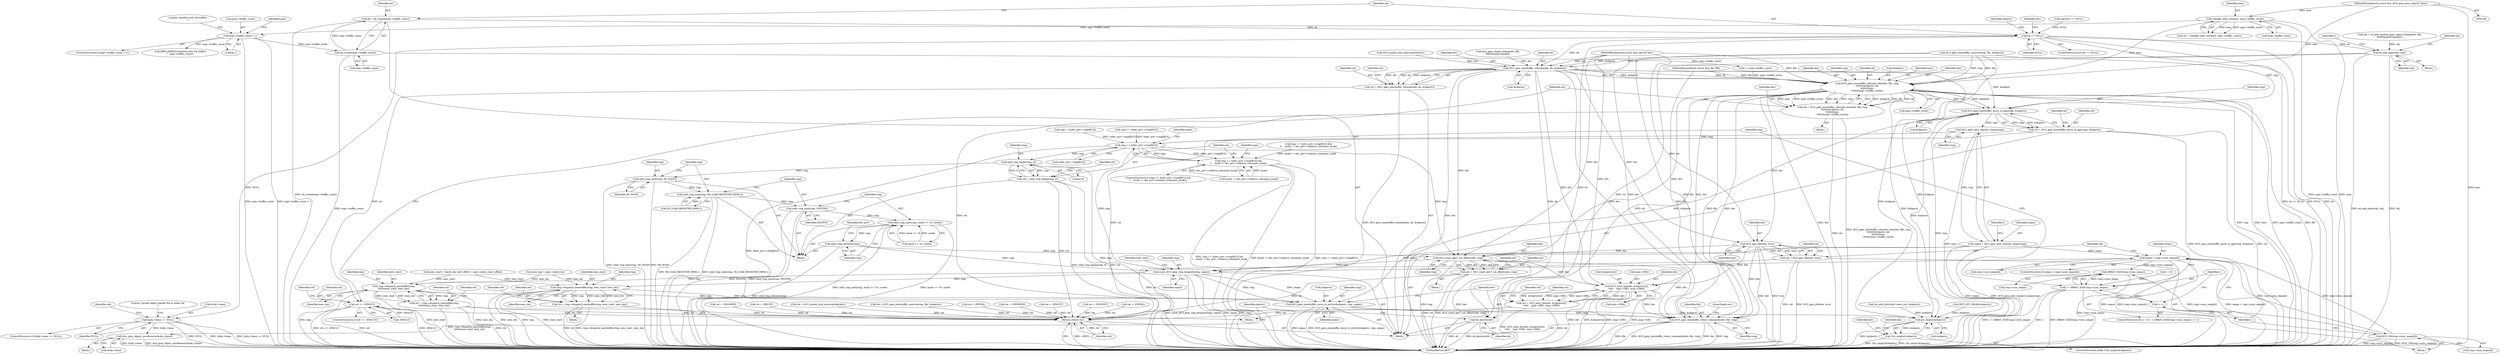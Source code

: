 digraph "0_linux_44afb3a04391a74309d16180d1e4f8386fdfa745@API" {
"1000426" [label="(Call,eb = eb_create(args->buffer_count))"];
"1000428" [label="(Call,eb_create(args->buffer_count))"];
"1000303" [label="(Call,args->buffer_count < 1)"];
"1000148" [label="(Call,validate_exec_list(exec, args->buffer_count))"];
"1000113" [label="(MethodParameterIn,struct drm_i915_gem_exec_object2 *exec)"];
"1000433" [label="(Call,eb == NULL)"];
"1000475" [label="(Call,&obj->base == NULL)"];
"1000819" [label="(Call,drm_gem_object_unreference(&obj->base))"];
"1000541" [label="(Call,eb_add_object(eb, obj))"];
"1000556" [label="(Call,i915_gem_execbuffer_relocate(dev, eb, &objects))"];
"1000554" [label="(Call,ret = i915_gem_execbuffer_relocate(dev, eb, &objects))"];
"1000565" [label="(Call,ret == -EFAULT)"];
"1000832" [label="(Return,return ret;)"];
"1000572" [label="(Call,i915_gem_execbuffer_relocate_slow(dev, file, ring,\n\t\t\t\t\t\t\t\t&objects, eb,\n\t\t\t\t\t\t\t\texec,\n\t\t\t\t\t\t\t\targs->buffer_count))"];
"1000570" [label="(Call,ret = i915_gem_execbuffer_relocate_slow(dev, file, ring,\n\t\t\t\t\t\t\t\t&objects, eb,\n\t\t\t\t\t\t\t\texec,\n\t\t\t\t\t\t\t\targs->buffer_count))"];
"1000616" [label="(Call,i915_gem_execbuffer_move_to_gpu(ring, &objects))"];
"1000614" [label="(Call,ret = i915_gem_execbuffer_move_to_gpu(ring, &objects))"];
"1000625" [label="(Call,i915_gem_next_request_seqno(ring))"];
"1000623" [label="(Call,seqno = i915_gem_next_request_seqno(ring))"];
"1000641" [label="(Call,seqno < ring->sync_seqno[i])"];
"1000633" [label="(Call,ARRAY_SIZE(ring->sync_seqno))"];
"1000631" [label="(Call,i < ARRAY_SIZE(ring->sync_seqno))"];
"1000637" [label="(Call,i++)"];
"1000657" [label="(Call,BUG_ON(ring->sync_seqno[i]))"];
"1000726" [label="(Call,trace_i915_gem_ring_dispatch(ring, seqno))"];
"1000777" [label="(Call,ring->dispatch_execbuffer(ring,\n\t\t\t\t\t\t\texec_start, exec_len))"];
"1000775" [label="(Call,ret = ring->dispatch_execbuffer(ring,\n\t\t\t\t\t\t\texec_start, exec_len))"];
"1000795" [label="(Call,i915_gem_execbuffer_move_to_active(&objects, ring, seqno))"];
"1000800" [label="(Call,i915_gem_execbuffer_retire_commands(dev, file, ring))"];
"1000809" [label="(Call,list_empty(&objects))"];
"1000808" [label="(Call,!list_empty(&objects))"];
"1000788" [label="(Call,ring->dispatch_execbuffer(ring, exec_start, exec_len))"];
"1000786" [label="(Call,ret = ring->dispatch_execbuffer(ring, exec_start, exec_len))"];
"1000665" [label="(Call,ring == &dev_priv->ring[RCS])"];
"1000664" [label="(Call,ring == &dev_priv->ring[RCS] &&\n\t    mode != dev_priv->relative_constants_mode)"];
"1000681" [label="(Call,intel_ring_begin(ring, 4))"];
"1000679" [label="(Call,ret = intel_ring_begin(ring, 4))"];
"1000687" [label="(Call,intel_ring_emit(ring, MI_NOOP))"];
"1000690" [label="(Call,intel_ring_emit(ring, MI_LOAD_REGISTER_IMM(1)))"];
"1000694" [label="(Call,intel_ring_emit(ring, INSTPM))"];
"1000697" [label="(Call,intel_ring_emit(ring, mask << 16 | mode))"];
"1000704" [label="(Call,intel_ring_advance(ring))"];
"1000720" [label="(Call,i915_reset_gen7_sol_offsets(dev, ring))"];
"1000718" [label="(Call,ret = i915_reset_gen7_sol_offsets(dev, ring))"];
"1000760" [label="(Call,i915_emit_box(dev, &cliprects[i],\n\t\t\t\t\t    args->DR1, args->DR4))"];
"1000758" [label="(Call,ret = i915_emit_box(dev, &cliprects[i],\n\t\t\t\t\t    args->DR1, args->DR4))"];
"1000651" [label="(Call,i915_gpu_idle(dev, true))"];
"1000649" [label="(Call,ret = i915_gpu_idle(dev, true))"];
"1000805" [label="(Call,eb_destroy(eb))"];
"1000440" [label="(Identifier,dev)"];
"1000429" [label="(Call,args->buffer_count)"];
"1000573" [label="(Identifier,dev)"];
"1000776" [label="(Identifier,ret)"];
"1000680" [label="(Identifier,ret)"];
"1000796" [label="(Call,&objects)"];
"1000708" [label="(Identifier,dev_priv)"];
"1000798" [label="(Identifier,ring)"];
"1000806" [label="(Identifier,eb)"];
"1000447" [label="(Call,INIT_LIST_HEAD(&objects))"];
"1000558" [label="(Identifier,eb)"];
"1000811" [label="(Identifier,objects)"];
"1000564" [label="(ControlStructure,if (ret == -EFAULT))"];
"1000435" [label="(Identifier,NULL)"];
"1000602" [label="(Call,ret = -EINVAL)"];
"1000617" [label="(Identifier,ring)"];
"1000626" [label="(Identifier,ring)"];
"1000809" [label="(Call,list_empty(&objects))"];
"1000404" [label="(Call,i915_mutex_lock_interruptible(dev))"];
"1000705" [label="(Identifier,ring)"];
"1000699" [label="(Call,mask << 16 | mode)"];
"1000689" [label="(Identifier,MI_NOOP)"];
"1000442" [label="(Call,ret = -ENOMEM)"];
"1000634" [label="(Call,ring->sync_seqno)"];
"1000310" [label="(Literal,\"execbuf with %d buffers\n\")"];
"1000718" [label="(Call,ret = i915_reset_gen7_sol_offsets(dev, ring))"];
"1000433" [label="(Call,eb == NULL)"];
"1000780" [label="(Identifier,exec_len)"];
"1000500" [label="(Identifier,obj)"];
"1000309" [label="(Call,DRM_DEBUG(\"execbuf with %d buffers\n\", args->buffer_count))"];
"1000812" [label="(Block,)"];
"1000588" [label="(Identifier,dev)"];
"1000726" [label="(Call,trace_i915_gem_ring_dispatch(ring, seqno))"];
"1000789" [label="(Identifier,ring)"];
"1000810" [label="(Call,&objects)"];
"1000805" [label="(Call,eb_destroy(eb))"];
"1000565" [label="(Call,ret == -EFAULT)"];
"1000146" [label="(Call,ret = validate_exec_list(exec, args->buffer_count))"];
"1000690" [label="(Call,intel_ring_emit(ring, MI_LOAD_REGISTER_IMM(1)))"];
"1000681" [label="(Call,intel_ring_begin(ring, 4))"];
"1000730" [label="(Identifier,exec_start)"];
"1000574" [label="(Identifier,file)"];
"1000543" [label="(Identifier,obj)"];
"1000109" [label="(MethodParameterIn,struct drm_device *dev)"];
"1000475" [label="(Call,&obj->base == NULL)"];
"1000111" [label="(MethodParameterIn,struct drm_file *file)"];
"1000546" [label="(Call,i915_gem_execbuffer_reserve(ring, file, &objects))"];
"1000641" [label="(Call,seqno < ring->sync_seqno[i])"];
"1000370" [label="(Call,cliprects == NULL)"];
"1000575" [label="(Identifier,ring)"];
"1000559" [label="(Call,&objects)"];
"1000113" [label="(MethodParameterIn,struct drm_i915_gem_exec_object2 *exec)"];
"1000695" [label="(Identifier,ring)"];
"1000460" [label="(Identifier,i)"];
"1000692" [label="(Call,MI_LOAD_REGISTER_IMM(1))"];
"1000397" [label="(Call,ret = -EFAULT)"];
"1000793" [label="(Identifier,ret)"];
"1000762" [label="(Call,&cliprects[i])"];
"1000817" [label="(Identifier,obj)"];
"1000717" [label="(Block,)"];
"1000785" [label="(Block,)"];
"1000427" [label="(Identifier,eb)"];
"1000555" [label="(Identifier,ret)"];
"1000803" [label="(Identifier,ring)"];
"1000722" [label="(Identifier,ring)"];
"1000556" [label="(Call,i915_gem_execbuffer_relocate(dev, eb, &objects))"];
"1000769" [label="(Call,args->DR4)"];
"1000766" [label="(Call,args->DR1)"];
"1000799" [label="(Identifier,seqno)"];
"1000307" [label="(Literal,1)"];
"1000679" [label="(Call,ret = intel_ring_begin(ring, 4))"];
"1000650" [label="(Identifier,ret)"];
"1000827" [label="(Identifier,dev)"];
"1000788" [label="(Call,ring->dispatch_execbuffer(ring, exec_start, exec_len))"];
"1000643" [label="(Call,ring->sync_seqno[i])"];
"1000834" [label="(MethodReturn,RET)"];
"1000791" [label="(Identifier,exec_len)"];
"1000698" [label="(Identifier,ring)"];
"1000616" [label="(Call,i915_gem_execbuffer_move_to_gpu(ring, &objects))"];
"1000304" [label="(Call,args->buffer_count)"];
"1000567" [label="(Call,-EFAULT)"];
"1000571" [label="(Identifier,ret)"];
"1000490" [label="(Call,ret = -ENOENT)"];
"1000633" [label="(Call,ARRAY_SIZE(ring->sync_seqno))"];
"1000714" [label="(Identifier,args)"];
"1000628" [label="(Call,i = 0)"];
"1000557" [label="(Identifier,dev)"];
"1000779" [label="(Identifier,exec_start)"];
"1000697" [label="(Call,intel_ring_emit(ring, mask << 16 | mode))"];
"1000631" [label="(Call,i < ARRAY_SIZE(ring->sync_seqno))"];
"1000578" [label="(Identifier,eb)"];
"1000640" [label="(ControlStructure,if (seqno < ring->sync_seqno[i]))"];
"1000720" [label="(Call,i915_reset_gen7_sol_offsets(dev, ring))"];
"1000666" [label="(Identifier,ring)"];
"1000483" [label="(Literal,\"Invalid object handle %d at index %d\n\")"];
"1000651" [label="(Call,i915_gpu_idle(dev, true))"];
"1000149" [label="(Identifier,exec)"];
"1000775" [label="(Call,ret = ring->dispatch_execbuffer(ring,\n\t\t\t\t\t\t\texec_start, exec_len))"];
"1000773" [label="(Identifier,ret)"];
"1000632" [label="(Identifier,i)"];
"1000800" [label="(Call,i915_gem_execbuffer_retire_commands(dev, file, ring))"];
"1000685" [label="(Identifier,ret)"];
"1000570" [label="(Call,ret = i915_gem_execbuffer_relocate_slow(dev, file, ring,\n\t\t\t\t\t\t\t\t&objects, eb,\n\t\t\t\t\t\t\t\texec,\n\t\t\t\t\t\t\t\targs->buffer_count))"];
"1000476" [label="(Call,&obj->base)"];
"1000512" [label="(Call,ret = -EINVAL)"];
"1000808" [label="(Call,!list_empty(&objects))"];
"1000757" [label="(Block,)"];
"1000802" [label="(Identifier,file)"];
"1000474" [label="(ControlStructure,if (&obj->base == NULL))"];
"1000629" [label="(Identifier,i)"];
"1000674" [label="(Identifier,mode)"];
"1000614" [label="(Call,ret = i915_gem_execbuffer_move_to_gpu(ring, &objects))"];
"1000667" [label="(Call,&dev_priv->ring[RCS])"];
"1000454" [label="(Call,i < args->buffer_count)"];
"1000114" [label="(Block,)"];
"1000758" [label="(Call,ret = i915_emit_box(dev, &cliprects[i],\n\t\t\t\t\t    args->DR1, args->DR4))"];
"1000673" [label="(Call,mode != dev_priv->relative_constants_mode)"];
"1000696" [label="(Identifier,INSTPM)"];
"1000657" [label="(Call,BUG_ON(ring->sync_seqno[i]))"];
"1000461" [label="(Block,)"];
"1000787" [label="(Identifier,ret)"];
"1000648" [label="(Block,)"];
"1000761" [label="(Identifier,dev)"];
"1000804" [label="(JumpTarget,err:)"];
"1000786" [label="(Call,ret = ring->dispatch_execbuffer(ring, exec_start, exec_len))"];
"1000148" [label="(Call,validate_exec_list(exec, args->buffer_count))"];
"1000463" [label="(Call,obj = to_intel_bo(drm_gem_object_lookup(dev, file,\n\t\t\t\t\t\t\texec[i].handle)))"];
"1000704" [label="(Call,intel_ring_advance(ring))"];
"1000820" [label="(Call,&obj->base)"];
"1000325" [label="(Call,ring != &dev_priv->ring[RCS])"];
"1000580" [label="(Call,args->buffer_count)"];
"1000795" [label="(Call,i915_gem_execbuffer_move_to_active(&objects, ring, seqno))"];
"1000790" [label="(Identifier,exec_start)"];
"1000687" [label="(Call,intel_ring_emit(ring, MI_NOOP))"];
"1000426" [label="(Call,eb = eb_create(args->buffer_count))"];
"1000663" [label="(ControlStructure,if (ring == &dev_priv->ring[RCS] &&\n\t    mode != dev_priv->relative_constants_mode))"];
"1000759" [label="(Identifier,ret)"];
"1000832" [label="(Return,return ret;)"];
"1000466" [label="(Call,drm_gem_object_lookup(dev, file,\n\t\t\t\t\t\t\texec[i].handle))"];
"1000449" [label="(Identifier,objects)"];
"1000719" [label="(Identifier,ret)"];
"1000245" [label="(Call,ring == &dev_priv->ring[RCS] &&\n\t\t    mode != dev_priv->relative_constants_mode)"];
"1000738" [label="(Call,exec_len = args->batch_len)"];
"1000664" [label="(Call,ring == &dev_priv->ring[RCS] &&\n\t    mode != dev_priv->relative_constants_mode)"];
"1000655" [label="(Identifier,ret)"];
"1000833" [label="(Identifier,ret)"];
"1000374" [label="(Call,ret = -ENOMEM)"];
"1000432" [label="(ControlStructure,if (eb == NULL))"];
"1000678" [label="(Block,)"];
"1000302" [label="(ControlStructure,if (args->buffer_count < 1))"];
"1000638" [label="(Identifier,i)"];
"1000625" [label="(Call,i915_gem_next_request_seqno(ring))"];
"1000554" [label="(Call,ret = i915_gem_execbuffer_relocate(dev, eb, &objects))"];
"1000642" [label="(Identifier,seqno)"];
"1000658" [label="(Call,ring->sync_seqno[i])"];
"1000517" [label="(Call,list_add_tail(&obj->exec_list, &objects))"];
"1000541" [label="(Call,eb_add_object(eb, obj))"];
"1000801" [label="(Identifier,dev)"];
"1000618" [label="(Call,&objects)"];
"1000627" [label="(ControlStructure,for (i = 0; i < ARRAY_SIZE(ring->sync_seqno); i++))"];
"1000572" [label="(Call,i915_gem_execbuffer_relocate_slow(dev, file, ring,\n\t\t\t\t\t\t\t\t&objects, eb,\n\t\t\t\t\t\t\t\texec,\n\t\t\t\t\t\t\t\targs->buffer_count))"];
"1000480" [label="(Identifier,NULL)"];
"1000428" [label="(Call,eb_create(args->buffer_count))"];
"1000542" [label="(Identifier,eb)"];
"1000615" [label="(Identifier,ret)"];
"1000682" [label="(Identifier,ring)"];
"1000694" [label="(Call,intel_ring_emit(ring, INSTPM))"];
"1000591" [label="(Identifier,ret)"];
"1000649" [label="(Call,ret = i915_gpu_idle(dev, true))"];
"1000652" [label="(Identifier,dev)"];
"1000782" [label="(Identifier,ret)"];
"1000421" [label="(Call,ret = -EBUSY)"];
"1000402" [label="(Call,ret = i915_mutex_lock_interruptible(dev))"];
"1000569" [label="(Block,)"];
"1000724" [label="(Identifier,ret)"];
"1000807" [label="(ControlStructure,while (!list_empty(&objects)))"];
"1000303" [label="(Call,args->buffer_count < 1)"];
"1000623" [label="(Call,seqno = i915_gem_next_request_seqno(ring))"];
"1000691" [label="(Identifier,ring)"];
"1000729" [label="(Call,exec_start = batch_obj->gtt_offset + args->batch_start_offset)"];
"1000665" [label="(Call,ring == &dev_priv->ring[RCS])"];
"1000777" [label="(Call,ring->dispatch_execbuffer(ring,\n\t\t\t\t\t\t\texec_start, exec_len))"];
"1000637" [label="(Call,i++)"];
"1000576" [label="(Call,&objects)"];
"1000760" [label="(Call,i915_emit_box(dev, &cliprects[i],\n\t\t\t\t\t    args->DR1, args->DR4))"];
"1000624" [label="(Identifier,seqno)"];
"1000728" [label="(Identifier,seqno)"];
"1000721" [label="(Identifier,dev)"];
"1000562" [label="(Identifier,ret)"];
"1000150" [label="(Call,args->buffer_count)"];
"1000688" [label="(Identifier,ring)"];
"1000727" [label="(Identifier,ring)"];
"1000566" [label="(Identifier,ret)"];
"1000434" [label="(Identifier,eb)"];
"1000653" [label="(Identifier,true)"];
"1000819" [label="(Call,drm_gem_object_unreference(&obj->base))"];
"1000621" [label="(Identifier,ret)"];
"1000320" [label="(Identifier,args)"];
"1000778" [label="(Identifier,ring)"];
"1000246" [label="(Call,ring == &dev_priv->ring[RCS])"];
"1000544" [label="(Call,ret = i915_gem_execbuffer_reserve(ring, file, &objects))"];
"1000579" [label="(Identifier,exec)"];
"1000683" [label="(Literal,4)"];
"1000426" -> "1000114"  [label="AST: "];
"1000426" -> "1000428"  [label="CFG: "];
"1000427" -> "1000426"  [label="AST: "];
"1000428" -> "1000426"  [label="AST: "];
"1000434" -> "1000426"  [label="CFG: "];
"1000426" -> "1000834"  [label="DDG: eb_create(args->buffer_count)"];
"1000428" -> "1000426"  [label="DDG: args->buffer_count"];
"1000426" -> "1000433"  [label="DDG: eb"];
"1000428" -> "1000429"  [label="CFG: "];
"1000429" -> "1000428"  [label="AST: "];
"1000428" -> "1000834"  [label="DDG: args->buffer_count"];
"1000303" -> "1000428"  [label="DDG: args->buffer_count"];
"1000428" -> "1000454"  [label="DDG: args->buffer_count"];
"1000303" -> "1000302"  [label="AST: "];
"1000303" -> "1000307"  [label="CFG: "];
"1000304" -> "1000303"  [label="AST: "];
"1000307" -> "1000303"  [label="AST: "];
"1000310" -> "1000303"  [label="CFG: "];
"1000320" -> "1000303"  [label="CFG: "];
"1000303" -> "1000834"  [label="DDG: args->buffer_count"];
"1000303" -> "1000834"  [label="DDG: args->buffer_count < 1"];
"1000148" -> "1000303"  [label="DDG: args->buffer_count"];
"1000303" -> "1000309"  [label="DDG: args->buffer_count"];
"1000148" -> "1000146"  [label="AST: "];
"1000148" -> "1000150"  [label="CFG: "];
"1000149" -> "1000148"  [label="AST: "];
"1000150" -> "1000148"  [label="AST: "];
"1000146" -> "1000148"  [label="CFG: "];
"1000148" -> "1000834"  [label="DDG: exec"];
"1000148" -> "1000834"  [label="DDG: args->buffer_count"];
"1000148" -> "1000146"  [label="DDG: exec"];
"1000148" -> "1000146"  [label="DDG: args->buffer_count"];
"1000113" -> "1000148"  [label="DDG: exec"];
"1000148" -> "1000572"  [label="DDG: exec"];
"1000113" -> "1000108"  [label="AST: "];
"1000113" -> "1000834"  [label="DDG: exec"];
"1000113" -> "1000572"  [label="DDG: exec"];
"1000433" -> "1000432"  [label="AST: "];
"1000433" -> "1000435"  [label="CFG: "];
"1000434" -> "1000433"  [label="AST: "];
"1000435" -> "1000433"  [label="AST: "];
"1000440" -> "1000433"  [label="CFG: "];
"1000449" -> "1000433"  [label="CFG: "];
"1000433" -> "1000834"  [label="DDG: eb"];
"1000433" -> "1000834"  [label="DDG: eb == NULL"];
"1000433" -> "1000834"  [label="DDG: NULL"];
"1000370" -> "1000433"  [label="DDG: NULL"];
"1000433" -> "1000475"  [label="DDG: NULL"];
"1000433" -> "1000541"  [label="DDG: eb"];
"1000433" -> "1000556"  [label="DDG: eb"];
"1000433" -> "1000805"  [label="DDG: eb"];
"1000475" -> "1000474"  [label="AST: "];
"1000475" -> "1000480"  [label="CFG: "];
"1000476" -> "1000475"  [label="AST: "];
"1000480" -> "1000475"  [label="AST: "];
"1000483" -> "1000475"  [label="CFG: "];
"1000500" -> "1000475"  [label="CFG: "];
"1000475" -> "1000834"  [label="DDG: &obj->base"];
"1000475" -> "1000834"  [label="DDG: &obj->base == NULL"];
"1000475" -> "1000834"  [label="DDG: NULL"];
"1000475" -> "1000819"  [label="DDG: &obj->base"];
"1000819" -> "1000812"  [label="AST: "];
"1000819" -> "1000820"  [label="CFG: "];
"1000820" -> "1000819"  [label="AST: "];
"1000811" -> "1000819"  [label="CFG: "];
"1000819" -> "1000834"  [label="DDG: &obj->base"];
"1000819" -> "1000834"  [label="DDG: drm_gem_object_unreference(&obj->base)"];
"1000541" -> "1000461"  [label="AST: "];
"1000541" -> "1000543"  [label="CFG: "];
"1000542" -> "1000541"  [label="AST: "];
"1000543" -> "1000541"  [label="AST: "];
"1000460" -> "1000541"  [label="CFG: "];
"1000541" -> "1000834"  [label="DDG: obj"];
"1000541" -> "1000834"  [label="DDG: eb_add_object(eb, obj)"];
"1000463" -> "1000541"  [label="DDG: obj"];
"1000541" -> "1000556"  [label="DDG: eb"];
"1000541" -> "1000805"  [label="DDG: eb"];
"1000556" -> "1000554"  [label="AST: "];
"1000556" -> "1000559"  [label="CFG: "];
"1000557" -> "1000556"  [label="AST: "];
"1000558" -> "1000556"  [label="AST: "];
"1000559" -> "1000556"  [label="AST: "];
"1000554" -> "1000556"  [label="CFG: "];
"1000556" -> "1000834"  [label="DDG: dev"];
"1000556" -> "1000554"  [label="DDG: dev"];
"1000556" -> "1000554"  [label="DDG: eb"];
"1000556" -> "1000554"  [label="DDG: &objects"];
"1000404" -> "1000556"  [label="DDG: dev"];
"1000466" -> "1000556"  [label="DDG: dev"];
"1000109" -> "1000556"  [label="DDG: dev"];
"1000546" -> "1000556"  [label="DDG: &objects"];
"1000556" -> "1000572"  [label="DDG: dev"];
"1000556" -> "1000572"  [label="DDG: &objects"];
"1000556" -> "1000572"  [label="DDG: eb"];
"1000556" -> "1000616"  [label="DDG: &objects"];
"1000556" -> "1000651"  [label="DDG: dev"];
"1000556" -> "1000720"  [label="DDG: dev"];
"1000556" -> "1000760"  [label="DDG: dev"];
"1000556" -> "1000800"  [label="DDG: dev"];
"1000556" -> "1000805"  [label="DDG: eb"];
"1000556" -> "1000809"  [label="DDG: &objects"];
"1000554" -> "1000114"  [label="AST: "];
"1000555" -> "1000554"  [label="AST: "];
"1000562" -> "1000554"  [label="CFG: "];
"1000554" -> "1000834"  [label="DDG: i915_gem_execbuffer_relocate(dev, eb, &objects)"];
"1000554" -> "1000565"  [label="DDG: ret"];
"1000565" -> "1000564"  [label="AST: "];
"1000565" -> "1000567"  [label="CFG: "];
"1000566" -> "1000565"  [label="AST: "];
"1000567" -> "1000565"  [label="AST: "];
"1000571" -> "1000565"  [label="CFG: "];
"1000591" -> "1000565"  [label="CFG: "];
"1000565" -> "1000834"  [label="DDG: ret"];
"1000565" -> "1000834"  [label="DDG: -EFAULT"];
"1000565" -> "1000834"  [label="DDG: ret == -EFAULT"];
"1000567" -> "1000565"  [label="DDG: EFAULT"];
"1000565" -> "1000832"  [label="DDG: ret"];
"1000832" -> "1000114"  [label="AST: "];
"1000832" -> "1000833"  [label="CFG: "];
"1000833" -> "1000832"  [label="AST: "];
"1000834" -> "1000832"  [label="CFG: "];
"1000832" -> "1000834"  [label="DDG: <RET>"];
"1000833" -> "1000832"  [label="DDG: ret"];
"1000649" -> "1000832"  [label="DDG: ret"];
"1000374" -> "1000832"  [label="DDG: ret"];
"1000570" -> "1000832"  [label="DDG: ret"];
"1000512" -> "1000832"  [label="DDG: ret"];
"1000402" -> "1000832"  [label="DDG: ret"];
"1000421" -> "1000832"  [label="DDG: ret"];
"1000786" -> "1000832"  [label="DDG: ret"];
"1000758" -> "1000832"  [label="DDG: ret"];
"1000718" -> "1000832"  [label="DDG: ret"];
"1000544" -> "1000832"  [label="DDG: ret"];
"1000602" -> "1000832"  [label="DDG: ret"];
"1000442" -> "1000832"  [label="DDG: ret"];
"1000397" -> "1000832"  [label="DDG: ret"];
"1000775" -> "1000832"  [label="DDG: ret"];
"1000679" -> "1000832"  [label="DDG: ret"];
"1000614" -> "1000832"  [label="DDG: ret"];
"1000490" -> "1000832"  [label="DDG: ret"];
"1000572" -> "1000570"  [label="AST: "];
"1000572" -> "1000580"  [label="CFG: "];
"1000573" -> "1000572"  [label="AST: "];
"1000574" -> "1000572"  [label="AST: "];
"1000575" -> "1000572"  [label="AST: "];
"1000576" -> "1000572"  [label="AST: "];
"1000578" -> "1000572"  [label="AST: "];
"1000579" -> "1000572"  [label="AST: "];
"1000580" -> "1000572"  [label="AST: "];
"1000570" -> "1000572"  [label="CFG: "];
"1000572" -> "1000834"  [label="DDG: ring"];
"1000572" -> "1000834"  [label="DDG: exec"];
"1000572" -> "1000834"  [label="DDG: args->buffer_count"];
"1000572" -> "1000834"  [label="DDG: file"];
"1000572" -> "1000834"  [label="DDG: dev"];
"1000572" -> "1000570"  [label="DDG: &objects"];
"1000572" -> "1000570"  [label="DDG: file"];
"1000572" -> "1000570"  [label="DDG: eb"];
"1000572" -> "1000570"  [label="DDG: exec"];
"1000572" -> "1000570"  [label="DDG: args->buffer_count"];
"1000572" -> "1000570"  [label="DDG: dev"];
"1000572" -> "1000570"  [label="DDG: ring"];
"1000109" -> "1000572"  [label="DDG: dev"];
"1000546" -> "1000572"  [label="DDG: file"];
"1000546" -> "1000572"  [label="DDG: ring"];
"1000111" -> "1000572"  [label="DDG: file"];
"1000454" -> "1000572"  [label="DDG: args->buffer_count"];
"1000572" -> "1000616"  [label="DDG: ring"];
"1000572" -> "1000616"  [label="DDG: &objects"];
"1000572" -> "1000651"  [label="DDG: dev"];
"1000572" -> "1000720"  [label="DDG: dev"];
"1000572" -> "1000760"  [label="DDG: dev"];
"1000572" -> "1000800"  [label="DDG: dev"];
"1000572" -> "1000800"  [label="DDG: file"];
"1000572" -> "1000805"  [label="DDG: eb"];
"1000572" -> "1000809"  [label="DDG: &objects"];
"1000570" -> "1000569"  [label="AST: "];
"1000571" -> "1000570"  [label="AST: "];
"1000588" -> "1000570"  [label="CFG: "];
"1000570" -> "1000834"  [label="DDG: ret"];
"1000570" -> "1000834"  [label="DDG: i915_gem_execbuffer_relocate_slow(dev, file, ring,\n\t\t\t\t\t\t\t\t&objects, eb,\n\t\t\t\t\t\t\t\texec,\n\t\t\t\t\t\t\t\targs->buffer_count)"];
"1000616" -> "1000614"  [label="AST: "];
"1000616" -> "1000618"  [label="CFG: "];
"1000617" -> "1000616"  [label="AST: "];
"1000618" -> "1000616"  [label="AST: "];
"1000614" -> "1000616"  [label="CFG: "];
"1000616" -> "1000834"  [label="DDG: ring"];
"1000616" -> "1000614"  [label="DDG: ring"];
"1000616" -> "1000614"  [label="DDG: &objects"];
"1000546" -> "1000616"  [label="DDG: ring"];
"1000616" -> "1000625"  [label="DDG: ring"];
"1000616" -> "1000795"  [label="DDG: &objects"];
"1000616" -> "1000809"  [label="DDG: &objects"];
"1000614" -> "1000114"  [label="AST: "];
"1000615" -> "1000614"  [label="AST: "];
"1000621" -> "1000614"  [label="CFG: "];
"1000614" -> "1000834"  [label="DDG: i915_gem_execbuffer_move_to_gpu(ring, &objects)"];
"1000614" -> "1000834"  [label="DDG: ret"];
"1000625" -> "1000623"  [label="AST: "];
"1000625" -> "1000626"  [label="CFG: "];
"1000626" -> "1000625"  [label="AST: "];
"1000623" -> "1000625"  [label="CFG: "];
"1000625" -> "1000834"  [label="DDG: ring"];
"1000625" -> "1000623"  [label="DDG: ring"];
"1000625" -> "1000665"  [label="DDG: ring"];
"1000623" -> "1000114"  [label="AST: "];
"1000624" -> "1000623"  [label="AST: "];
"1000629" -> "1000623"  [label="CFG: "];
"1000623" -> "1000834"  [label="DDG: seqno"];
"1000623" -> "1000834"  [label="DDG: i915_gem_next_request_seqno(ring)"];
"1000623" -> "1000641"  [label="DDG: seqno"];
"1000623" -> "1000726"  [label="DDG: seqno"];
"1000641" -> "1000640"  [label="AST: "];
"1000641" -> "1000643"  [label="CFG: "];
"1000642" -> "1000641"  [label="AST: "];
"1000643" -> "1000641"  [label="AST: "];
"1000650" -> "1000641"  [label="CFG: "];
"1000638" -> "1000641"  [label="CFG: "];
"1000641" -> "1000834"  [label="DDG: ring->sync_seqno[i]"];
"1000641" -> "1000834"  [label="DDG: seqno < ring->sync_seqno[i]"];
"1000641" -> "1000834"  [label="DDG: seqno"];
"1000641" -> "1000633"  [label="DDG: ring->sync_seqno[i]"];
"1000657" -> "1000641"  [label="DDG: ring->sync_seqno[i]"];
"1000641" -> "1000657"  [label="DDG: ring->sync_seqno[i]"];
"1000641" -> "1000726"  [label="DDG: seqno"];
"1000633" -> "1000631"  [label="AST: "];
"1000633" -> "1000634"  [label="CFG: "];
"1000634" -> "1000633"  [label="AST: "];
"1000631" -> "1000633"  [label="CFG: "];
"1000633" -> "1000834"  [label="DDG: ring->sync_seqno"];
"1000633" -> "1000631"  [label="DDG: ring->sync_seqno"];
"1000657" -> "1000633"  [label="DDG: ring->sync_seqno[i]"];
"1000631" -> "1000627"  [label="AST: "];
"1000632" -> "1000631"  [label="AST: "];
"1000642" -> "1000631"  [label="CFG: "];
"1000666" -> "1000631"  [label="CFG: "];
"1000631" -> "1000834"  [label="DDG: i"];
"1000631" -> "1000834"  [label="DDG: ARRAY_SIZE(ring->sync_seqno)"];
"1000631" -> "1000834"  [label="DDG: i < ARRAY_SIZE(ring->sync_seqno)"];
"1000637" -> "1000631"  [label="DDG: i"];
"1000628" -> "1000631"  [label="DDG: i"];
"1000631" -> "1000637"  [label="DDG: i"];
"1000637" -> "1000627"  [label="AST: "];
"1000637" -> "1000638"  [label="CFG: "];
"1000638" -> "1000637"  [label="AST: "];
"1000632" -> "1000637"  [label="CFG: "];
"1000657" -> "1000648"  [label="AST: "];
"1000657" -> "1000658"  [label="CFG: "];
"1000658" -> "1000657"  [label="AST: "];
"1000638" -> "1000657"  [label="CFG: "];
"1000657" -> "1000834"  [label="DDG: ring->sync_seqno[i]"];
"1000657" -> "1000834"  [label="DDG: BUG_ON(ring->sync_seqno[i])"];
"1000726" -> "1000114"  [label="AST: "];
"1000726" -> "1000728"  [label="CFG: "];
"1000727" -> "1000726"  [label="AST: "];
"1000728" -> "1000726"  [label="AST: "];
"1000730" -> "1000726"  [label="CFG: "];
"1000726" -> "1000834"  [label="DDG: ring"];
"1000726" -> "1000834"  [label="DDG: trace_i915_gem_ring_dispatch(ring, seqno)"];
"1000726" -> "1000834"  [label="DDG: seqno"];
"1000704" -> "1000726"  [label="DDG: ring"];
"1000665" -> "1000726"  [label="DDG: ring"];
"1000720" -> "1000726"  [label="DDG: ring"];
"1000726" -> "1000777"  [label="DDG: ring"];
"1000726" -> "1000788"  [label="DDG: ring"];
"1000726" -> "1000795"  [label="DDG: ring"];
"1000726" -> "1000795"  [label="DDG: seqno"];
"1000777" -> "1000775"  [label="AST: "];
"1000777" -> "1000780"  [label="CFG: "];
"1000778" -> "1000777"  [label="AST: "];
"1000779" -> "1000777"  [label="AST: "];
"1000780" -> "1000777"  [label="AST: "];
"1000775" -> "1000777"  [label="CFG: "];
"1000777" -> "1000834"  [label="DDG: exec_len"];
"1000777" -> "1000834"  [label="DDG: ring"];
"1000777" -> "1000834"  [label="DDG: exec_start"];
"1000777" -> "1000775"  [label="DDG: ring"];
"1000777" -> "1000775"  [label="DDG: exec_start"];
"1000777" -> "1000775"  [label="DDG: exec_len"];
"1000729" -> "1000777"  [label="DDG: exec_start"];
"1000738" -> "1000777"  [label="DDG: exec_len"];
"1000777" -> "1000795"  [label="DDG: ring"];
"1000775" -> "1000757"  [label="AST: "];
"1000776" -> "1000775"  [label="AST: "];
"1000782" -> "1000775"  [label="CFG: "];
"1000775" -> "1000834"  [label="DDG: ret"];
"1000775" -> "1000834"  [label="DDG: ring->dispatch_execbuffer(ring,\n\t\t\t\t\t\t\texec_start, exec_len)"];
"1000795" -> "1000114"  [label="AST: "];
"1000795" -> "1000799"  [label="CFG: "];
"1000796" -> "1000795"  [label="AST: "];
"1000798" -> "1000795"  [label="AST: "];
"1000799" -> "1000795"  [label="AST: "];
"1000801" -> "1000795"  [label="CFG: "];
"1000795" -> "1000834"  [label="DDG: i915_gem_execbuffer_move_to_active(&objects, ring, seqno)"];
"1000795" -> "1000834"  [label="DDG: seqno"];
"1000788" -> "1000795"  [label="DDG: ring"];
"1000795" -> "1000800"  [label="DDG: ring"];
"1000795" -> "1000809"  [label="DDG: &objects"];
"1000800" -> "1000114"  [label="AST: "];
"1000800" -> "1000803"  [label="CFG: "];
"1000801" -> "1000800"  [label="AST: "];
"1000802" -> "1000800"  [label="AST: "];
"1000803" -> "1000800"  [label="AST: "];
"1000804" -> "1000800"  [label="CFG: "];
"1000800" -> "1000834"  [label="DDG: ring"];
"1000800" -> "1000834"  [label="DDG: file"];
"1000800" -> "1000834"  [label="DDG: i915_gem_execbuffer_retire_commands(dev, file, ring)"];
"1000800" -> "1000834"  [label="DDG: dev"];
"1000651" -> "1000800"  [label="DDG: dev"];
"1000720" -> "1000800"  [label="DDG: dev"];
"1000760" -> "1000800"  [label="DDG: dev"];
"1000109" -> "1000800"  [label="DDG: dev"];
"1000546" -> "1000800"  [label="DDG: file"];
"1000111" -> "1000800"  [label="DDG: file"];
"1000809" -> "1000808"  [label="AST: "];
"1000809" -> "1000810"  [label="CFG: "];
"1000810" -> "1000809"  [label="AST: "];
"1000808" -> "1000809"  [label="CFG: "];
"1000809" -> "1000834"  [label="DDG: &objects"];
"1000809" -> "1000808"  [label="DDG: &objects"];
"1000517" -> "1000809"  [label="DDG: &objects"];
"1000447" -> "1000809"  [label="DDG: &objects"];
"1000546" -> "1000809"  [label="DDG: &objects"];
"1000808" -> "1000807"  [label="AST: "];
"1000817" -> "1000808"  [label="CFG: "];
"1000827" -> "1000808"  [label="CFG: "];
"1000808" -> "1000834"  [label="DDG: !list_empty(&objects)"];
"1000808" -> "1000834"  [label="DDG: list_empty(&objects)"];
"1000788" -> "1000786"  [label="AST: "];
"1000788" -> "1000791"  [label="CFG: "];
"1000789" -> "1000788"  [label="AST: "];
"1000790" -> "1000788"  [label="AST: "];
"1000791" -> "1000788"  [label="AST: "];
"1000786" -> "1000788"  [label="CFG: "];
"1000788" -> "1000834"  [label="DDG: exec_len"];
"1000788" -> "1000834"  [label="DDG: ring"];
"1000788" -> "1000834"  [label="DDG: exec_start"];
"1000788" -> "1000786"  [label="DDG: ring"];
"1000788" -> "1000786"  [label="DDG: exec_start"];
"1000788" -> "1000786"  [label="DDG: exec_len"];
"1000729" -> "1000788"  [label="DDG: exec_start"];
"1000738" -> "1000788"  [label="DDG: exec_len"];
"1000786" -> "1000785"  [label="AST: "];
"1000787" -> "1000786"  [label="AST: "];
"1000793" -> "1000786"  [label="CFG: "];
"1000786" -> "1000834"  [label="DDG: ring->dispatch_execbuffer(ring, exec_start, exec_len)"];
"1000786" -> "1000834"  [label="DDG: ret"];
"1000665" -> "1000664"  [label="AST: "];
"1000665" -> "1000667"  [label="CFG: "];
"1000666" -> "1000665"  [label="AST: "];
"1000667" -> "1000665"  [label="AST: "];
"1000674" -> "1000665"  [label="CFG: "];
"1000664" -> "1000665"  [label="CFG: "];
"1000665" -> "1000834"  [label="DDG: &dev_priv->ring[RCS]"];
"1000665" -> "1000664"  [label="DDG: ring"];
"1000665" -> "1000664"  [label="DDG: &dev_priv->ring[RCS]"];
"1000246" -> "1000665"  [label="DDG: &dev_priv->ring[RCS]"];
"1000325" -> "1000665"  [label="DDG: &dev_priv->ring[RCS]"];
"1000665" -> "1000681"  [label="DDG: ring"];
"1000665" -> "1000720"  [label="DDG: ring"];
"1000664" -> "1000663"  [label="AST: "];
"1000664" -> "1000673"  [label="CFG: "];
"1000673" -> "1000664"  [label="AST: "];
"1000680" -> "1000664"  [label="CFG: "];
"1000714" -> "1000664"  [label="CFG: "];
"1000664" -> "1000834"  [label="DDG: ring == &dev_priv->ring[RCS] &&\n\t    mode != dev_priv->relative_constants_mode"];
"1000664" -> "1000834"  [label="DDG: ring == &dev_priv->ring[RCS]"];
"1000664" -> "1000834"  [label="DDG: mode != dev_priv->relative_constants_mode"];
"1000245" -> "1000664"  [label="DDG: mode != dev_priv->relative_constants_mode"];
"1000673" -> "1000664"  [label="DDG: mode"];
"1000673" -> "1000664"  [label="DDG: dev_priv->relative_constants_mode"];
"1000681" -> "1000679"  [label="AST: "];
"1000681" -> "1000683"  [label="CFG: "];
"1000682" -> "1000681"  [label="AST: "];
"1000683" -> "1000681"  [label="AST: "];
"1000679" -> "1000681"  [label="CFG: "];
"1000681" -> "1000834"  [label="DDG: ring"];
"1000681" -> "1000679"  [label="DDG: ring"];
"1000681" -> "1000679"  [label="DDG: 4"];
"1000681" -> "1000687"  [label="DDG: ring"];
"1000679" -> "1000678"  [label="AST: "];
"1000680" -> "1000679"  [label="AST: "];
"1000685" -> "1000679"  [label="CFG: "];
"1000679" -> "1000834"  [label="DDG: intel_ring_begin(ring, 4)"];
"1000679" -> "1000834"  [label="DDG: ret"];
"1000687" -> "1000678"  [label="AST: "];
"1000687" -> "1000689"  [label="CFG: "];
"1000688" -> "1000687"  [label="AST: "];
"1000689" -> "1000687"  [label="AST: "];
"1000691" -> "1000687"  [label="CFG: "];
"1000687" -> "1000834"  [label="DDG: MI_NOOP"];
"1000687" -> "1000834"  [label="DDG: intel_ring_emit(ring, MI_NOOP)"];
"1000687" -> "1000690"  [label="DDG: ring"];
"1000690" -> "1000678"  [label="AST: "];
"1000690" -> "1000692"  [label="CFG: "];
"1000691" -> "1000690"  [label="AST: "];
"1000692" -> "1000690"  [label="AST: "];
"1000695" -> "1000690"  [label="CFG: "];
"1000690" -> "1000834"  [label="DDG: intel_ring_emit(ring, MI_LOAD_REGISTER_IMM(1))"];
"1000690" -> "1000834"  [label="DDG: MI_LOAD_REGISTER_IMM(1)"];
"1000692" -> "1000690"  [label="DDG: 1"];
"1000690" -> "1000694"  [label="DDG: ring"];
"1000694" -> "1000678"  [label="AST: "];
"1000694" -> "1000696"  [label="CFG: "];
"1000695" -> "1000694"  [label="AST: "];
"1000696" -> "1000694"  [label="AST: "];
"1000698" -> "1000694"  [label="CFG: "];
"1000694" -> "1000834"  [label="DDG: INSTPM"];
"1000694" -> "1000834"  [label="DDG: intel_ring_emit(ring, INSTPM)"];
"1000694" -> "1000697"  [label="DDG: ring"];
"1000697" -> "1000678"  [label="AST: "];
"1000697" -> "1000699"  [label="CFG: "];
"1000698" -> "1000697"  [label="AST: "];
"1000699" -> "1000697"  [label="AST: "];
"1000705" -> "1000697"  [label="CFG: "];
"1000697" -> "1000834"  [label="DDG: intel_ring_emit(ring, mask << 16 | mode)"];
"1000697" -> "1000834"  [label="DDG: mask << 16 | mode"];
"1000699" -> "1000697"  [label="DDG: mask << 16"];
"1000699" -> "1000697"  [label="DDG: mode"];
"1000697" -> "1000704"  [label="DDG: ring"];
"1000704" -> "1000678"  [label="AST: "];
"1000704" -> "1000705"  [label="CFG: "];
"1000705" -> "1000704"  [label="AST: "];
"1000708" -> "1000704"  [label="CFG: "];
"1000704" -> "1000834"  [label="DDG: intel_ring_advance(ring)"];
"1000704" -> "1000720"  [label="DDG: ring"];
"1000720" -> "1000718"  [label="AST: "];
"1000720" -> "1000722"  [label="CFG: "];
"1000721" -> "1000720"  [label="AST: "];
"1000722" -> "1000720"  [label="AST: "];
"1000718" -> "1000720"  [label="CFG: "];
"1000720" -> "1000834"  [label="DDG: dev"];
"1000720" -> "1000834"  [label="DDG: ring"];
"1000720" -> "1000718"  [label="DDG: dev"];
"1000720" -> "1000718"  [label="DDG: ring"];
"1000651" -> "1000720"  [label="DDG: dev"];
"1000109" -> "1000720"  [label="DDG: dev"];
"1000720" -> "1000760"  [label="DDG: dev"];
"1000718" -> "1000717"  [label="AST: "];
"1000719" -> "1000718"  [label="AST: "];
"1000724" -> "1000718"  [label="CFG: "];
"1000718" -> "1000834"  [label="DDG: i915_reset_gen7_sol_offsets(dev, ring)"];
"1000718" -> "1000834"  [label="DDG: ret"];
"1000760" -> "1000758"  [label="AST: "];
"1000760" -> "1000769"  [label="CFG: "];
"1000761" -> "1000760"  [label="AST: "];
"1000762" -> "1000760"  [label="AST: "];
"1000766" -> "1000760"  [label="AST: "];
"1000769" -> "1000760"  [label="AST: "];
"1000758" -> "1000760"  [label="CFG: "];
"1000760" -> "1000834"  [label="DDG: &cliprects[i]"];
"1000760" -> "1000834"  [label="DDG: args->DR4"];
"1000760" -> "1000834"  [label="DDG: args->DR1"];
"1000760" -> "1000834"  [label="DDG: dev"];
"1000760" -> "1000758"  [label="DDG: dev"];
"1000760" -> "1000758"  [label="DDG: &cliprects[i]"];
"1000760" -> "1000758"  [label="DDG: args->DR1"];
"1000760" -> "1000758"  [label="DDG: args->DR4"];
"1000651" -> "1000760"  [label="DDG: dev"];
"1000109" -> "1000760"  [label="DDG: dev"];
"1000758" -> "1000757"  [label="AST: "];
"1000759" -> "1000758"  [label="AST: "];
"1000773" -> "1000758"  [label="CFG: "];
"1000758" -> "1000834"  [label="DDG: i915_emit_box(dev, &cliprects[i],\n\t\t\t\t\t    args->DR1, args->DR4)"];
"1000758" -> "1000834"  [label="DDG: ret"];
"1000651" -> "1000649"  [label="AST: "];
"1000651" -> "1000653"  [label="CFG: "];
"1000652" -> "1000651"  [label="AST: "];
"1000653" -> "1000651"  [label="AST: "];
"1000649" -> "1000651"  [label="CFG: "];
"1000651" -> "1000834"  [label="DDG: dev"];
"1000651" -> "1000834"  [label="DDG: true"];
"1000651" -> "1000649"  [label="DDG: dev"];
"1000651" -> "1000649"  [label="DDG: true"];
"1000109" -> "1000651"  [label="DDG: dev"];
"1000649" -> "1000648"  [label="AST: "];
"1000650" -> "1000649"  [label="AST: "];
"1000655" -> "1000649"  [label="CFG: "];
"1000649" -> "1000834"  [label="DDG: ret"];
"1000649" -> "1000834"  [label="DDG: i915_gpu_idle(dev, true)"];
"1000805" -> "1000114"  [label="AST: "];
"1000805" -> "1000806"  [label="CFG: "];
"1000806" -> "1000805"  [label="AST: "];
"1000811" -> "1000805"  [label="CFG: "];
"1000805" -> "1000834"  [label="DDG: eb_destroy(eb)"];
"1000805" -> "1000834"  [label="DDG: eb"];
}

